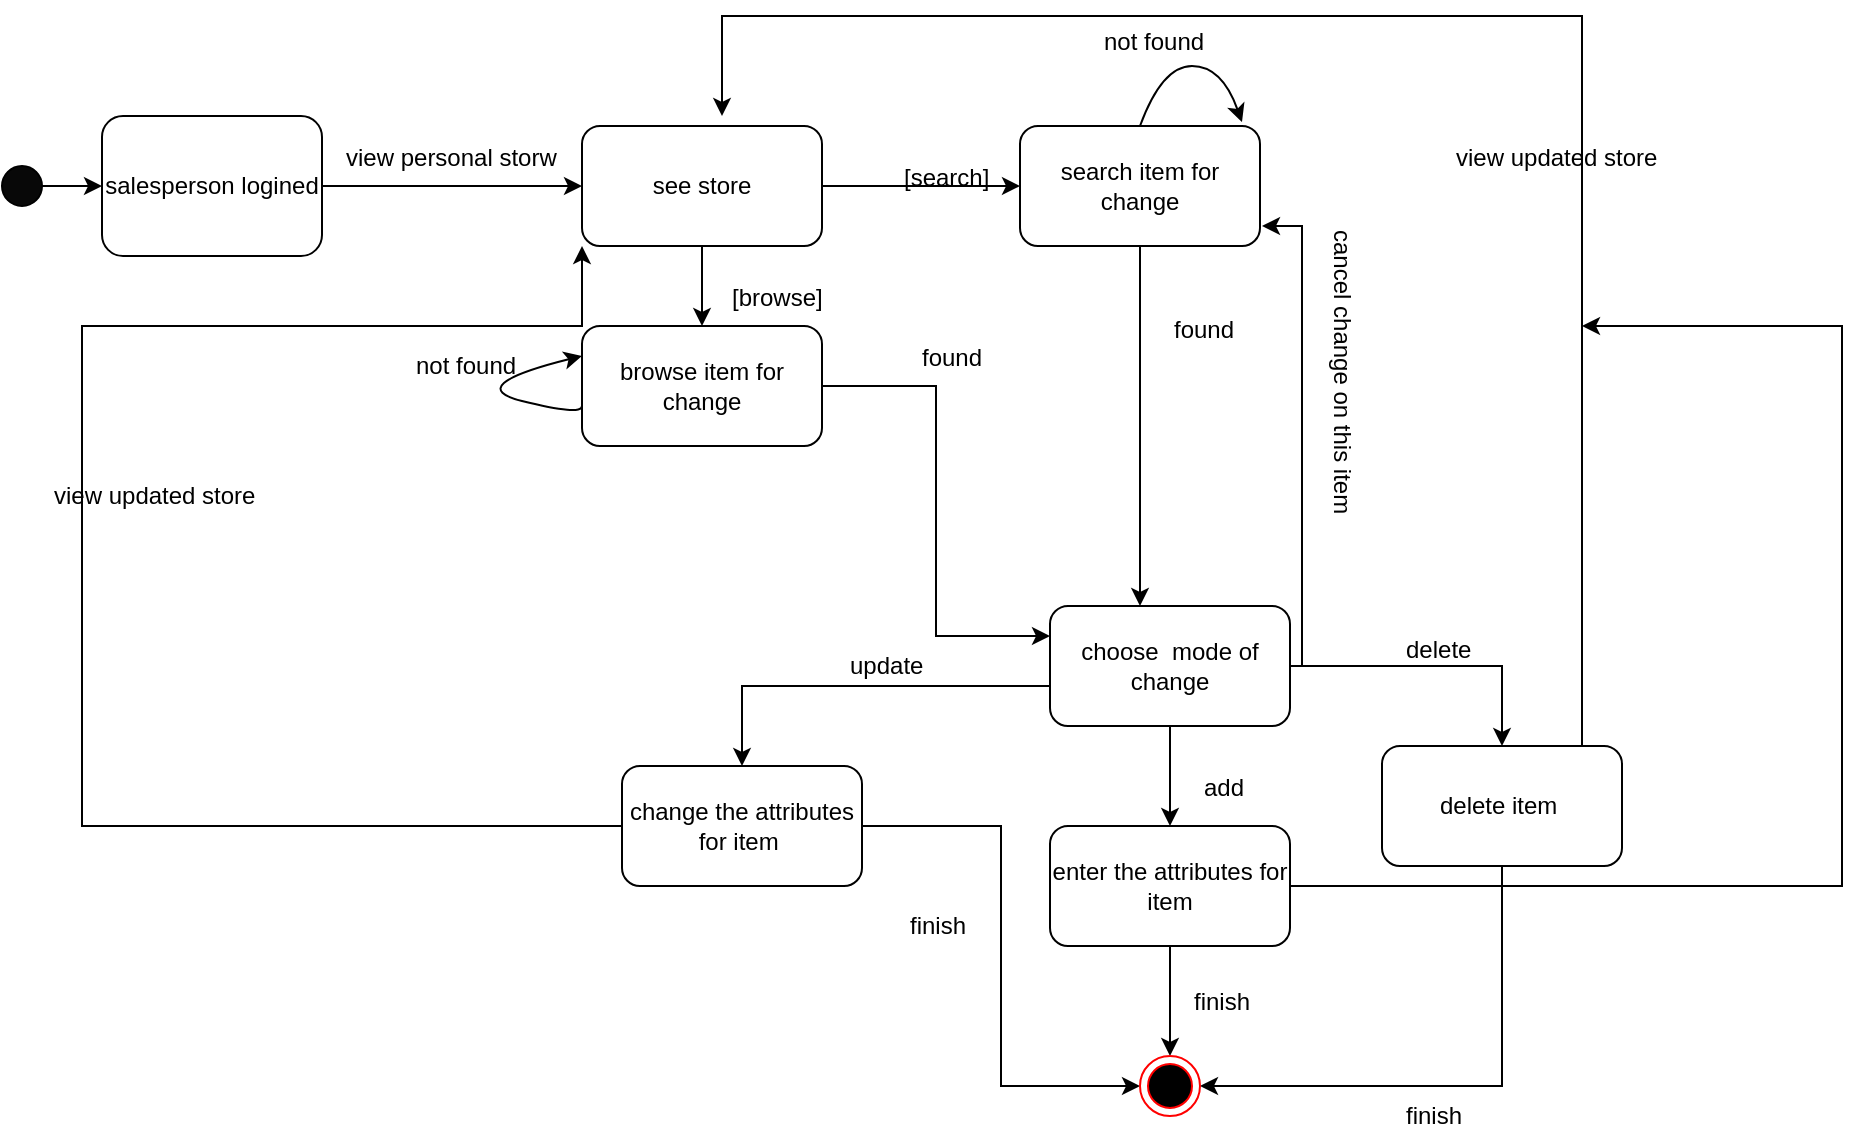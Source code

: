 <mxfile version="10.6.7" type="github"><diagram id="wPga9N5ISyO6215NyDkI" name="Page-1"><mxGraphModel dx="1080" dy="1545" grid="1" gridSize="10" guides="1" tooltips="1" connect="1" arrows="1" fold="1" page="1" pageScale="1" pageWidth="850" pageHeight="1100" math="0" shadow="0"><root><mxCell id="0"/><mxCell id="1" parent="0"/><mxCell id="Ntez9VUMRJEn5gI9lKWw-2" style="edgeStyle=orthogonalEdgeStyle;rounded=0;orthogonalLoop=1;jettySize=auto;html=1;" parent="1" source="Ntez9VUMRJEn5gI9lKWw-1" target="Ntez9VUMRJEn5gI9lKWw-3" edge="1"><mxGeometry relative="1" as="geometry"><mxPoint x="130" y="30" as="targetPoint"/></mxGeometry></mxCell><mxCell id="Ntez9VUMRJEn5gI9lKWw-1" value="" style="ellipse;whiteSpace=wrap;html=1;fillColor=#080808;" parent="1" vertex="1"><mxGeometry x="20" y="20" width="20" height="20" as="geometry"/></mxCell><mxCell id="Ntez9VUMRJEn5gI9lKWw-4" style="edgeStyle=orthogonalEdgeStyle;rounded=0;orthogonalLoop=1;jettySize=auto;html=1;" parent="1" source="Ntez9VUMRJEn5gI9lKWw-3" target="Ntez9VUMRJEn5gI9lKWw-5" edge="1"><mxGeometry relative="1" as="geometry"><mxPoint x="370" y="30" as="targetPoint"/></mxGeometry></mxCell><mxCell id="Ntez9VUMRJEn5gI9lKWw-3" value="salesperson logined" style="rounded=1;whiteSpace=wrap;html=1;" parent="1" vertex="1"><mxGeometry x="70" y="-5" width="110" height="70" as="geometry"/></mxCell><mxCell id="Ntez9VUMRJEn5gI9lKWw-6" style="edgeStyle=orthogonalEdgeStyle;rounded=0;orthogonalLoop=1;jettySize=auto;html=1;" parent="1" source="Ntez9VUMRJEn5gI9lKWw-5" target="Ntez9VUMRJEn5gI9lKWw-7" edge="1"><mxGeometry relative="1" as="geometry"><mxPoint x="540" y="30" as="targetPoint"/></mxGeometry></mxCell><mxCell id="Ntez9VUMRJEn5gI9lKWw-10" style="edgeStyle=orthogonalEdgeStyle;rounded=0;orthogonalLoop=1;jettySize=auto;html=1;" parent="1" source="Ntez9VUMRJEn5gI9lKWw-5" target="Ntez9VUMRJEn5gI9lKWw-11" edge="1"><mxGeometry relative="1" as="geometry"><mxPoint x="370" y="130" as="targetPoint"/></mxGeometry></mxCell><mxCell id="Ntez9VUMRJEn5gI9lKWw-5" value="see store" style="rounded=1;whiteSpace=wrap;html=1;" parent="1" vertex="1"><mxGeometry x="310" width="120" height="60" as="geometry"/></mxCell><mxCell id="Ntez9VUMRJEn5gI9lKWw-8" style="edgeStyle=orthogonalEdgeStyle;rounded=0;orthogonalLoop=1;jettySize=auto;html=1;" parent="1" source="Ntez9VUMRJEn5gI9lKWw-7" target="Ntez9VUMRJEn5gI9lKWw-9" edge="1"><mxGeometry relative="1" as="geometry"><mxPoint x="540" y="160" as="targetPoint"/><Array as="points"><mxPoint x="589" y="190"/><mxPoint x="589" y="190"/></Array></mxGeometry></mxCell><mxCell id="Ntez9VUMRJEn5gI9lKWw-7" value="search item for change" style="rounded=1;whiteSpace=wrap;html=1;" parent="1" vertex="1"><mxGeometry x="529" width="120" height="60" as="geometry"/></mxCell><mxCell id="Ntez9VUMRJEn5gI9lKWw-18" style="edgeStyle=orthogonalEdgeStyle;rounded=0;orthogonalLoop=1;jettySize=auto;html=1;" parent="1" source="Ntez9VUMRJEn5gI9lKWw-9" target="Ntez9VUMRJEn5gI9lKWw-19" edge="1"><mxGeometry relative="1" as="geometry"><mxPoint x="604" y="380" as="targetPoint"/></mxGeometry></mxCell><mxCell id="Ntez9VUMRJEn5gI9lKWw-36" style="edgeStyle=orthogonalEdgeStyle;rounded=0;orthogonalLoop=1;jettySize=auto;html=1;" parent="1" source="Ntez9VUMRJEn5gI9lKWw-9" target="Ntez9VUMRJEn5gI9lKWw-39" edge="1"><mxGeometry relative="1" as="geometry"><mxPoint x="390" y="350" as="targetPoint"/><Array as="points"><mxPoint x="390" y="280"/></Array></mxGeometry></mxCell><mxCell id="Ntez9VUMRJEn5gI9lKWw-40" style="edgeStyle=orthogonalEdgeStyle;rounded=0;orthogonalLoop=1;jettySize=auto;html=1;" parent="1" source="Ntez9VUMRJEn5gI9lKWw-9" target="Ntez9VUMRJEn5gI9lKWw-43" edge="1"><mxGeometry relative="1" as="geometry"><mxPoint x="770" y="340" as="targetPoint"/></mxGeometry></mxCell><mxCell id="VDpJnEhKbvuYKpcYkeXk-1" style="edgeStyle=orthogonalEdgeStyle;rounded=0;orthogonalLoop=1;jettySize=auto;html=1;" edge="1" parent="1" source="Ntez9VUMRJEn5gI9lKWw-9"><mxGeometry relative="1" as="geometry"><mxPoint x="650" y="50" as="targetPoint"/><Array as="points"><mxPoint x="670" y="270"/><mxPoint x="670" y="50"/></Array></mxGeometry></mxCell><mxCell id="Ntez9VUMRJEn5gI9lKWw-9" value="choose&amp;nbsp; mode of change" style="rounded=1;whiteSpace=wrap;html=1;" parent="1" vertex="1"><mxGeometry x="544" y="240" width="120" height="60" as="geometry"/></mxCell><mxCell id="Ntez9VUMRJEn5gI9lKWw-37" style="edgeStyle=orthogonalEdgeStyle;rounded=0;orthogonalLoop=1;jettySize=auto;html=1;entryX=0;entryY=0.25;entryDx=0;entryDy=0;" parent="1" source="Ntez9VUMRJEn5gI9lKWw-11" target="Ntez9VUMRJEn5gI9lKWw-9" edge="1"><mxGeometry relative="1" as="geometry"/></mxCell><mxCell id="Ntez9VUMRJEn5gI9lKWw-11" value="browse item for change" style="rounded=1;whiteSpace=wrap;html=1;" parent="1" vertex="1"><mxGeometry x="310" y="100" width="120" height="60" as="geometry"/></mxCell><mxCell id="Ntez9VUMRJEn5gI9lKWw-14" value="found" style="text;html=1;resizable=0;points=[];autosize=1;align=left;verticalAlign=top;spacingTop=-4;" parent="1" vertex="1"><mxGeometry x="604" y="92" width="50" height="20" as="geometry"/></mxCell><mxCell id="Ntez9VUMRJEn5gI9lKWw-15" value="not found" style="text;html=1;resizable=0;points=[];autosize=1;align=left;verticalAlign=top;spacingTop=-4;" parent="1" vertex="1"><mxGeometry x="569" y="-52" width="70" height="20" as="geometry"/></mxCell><mxCell id="Ntez9VUMRJEn5gI9lKWw-49" style="edgeStyle=orthogonalEdgeStyle;rounded=0;orthogonalLoop=1;jettySize=auto;html=1;" parent="1" source="Ntez9VUMRJEn5gI9lKWw-19" edge="1"><mxGeometry relative="1" as="geometry"><mxPoint x="810" y="100" as="targetPoint"/><Array as="points"><mxPoint x="940" y="380"/><mxPoint x="940" y="100"/></Array></mxGeometry></mxCell><mxCell id="Ntez9VUMRJEn5gI9lKWw-51" style="edgeStyle=orthogonalEdgeStyle;rounded=0;orthogonalLoop=1;jettySize=auto;html=1;" parent="1" source="Ntez9VUMRJEn5gI9lKWw-19" target="Ntez9VUMRJEn5gI9lKWw-52" edge="1"><mxGeometry relative="1" as="geometry"><mxPoint x="604" y="480" as="targetPoint"/></mxGeometry></mxCell><mxCell id="Ntez9VUMRJEn5gI9lKWw-19" value="enter the attributes for item&lt;br&gt;" style="rounded=1;whiteSpace=wrap;html=1;" parent="1" vertex="1"><mxGeometry x="544" y="350" width="120" height="60" as="geometry"/></mxCell><mxCell id="Ntez9VUMRJEn5gI9lKWw-22" value="" style="curved=1;endArrow=classic;html=1;exitX=0.5;exitY=0;exitDx=0;exitDy=0;entryX=0.925;entryY=-0.033;entryDx=0;entryDy=0;entryPerimeter=0;" parent="1" source="Ntez9VUMRJEn5gI9lKWw-7" target="Ntez9VUMRJEn5gI9lKWw-7" edge="1"><mxGeometry width="50" height="50" relative="1" as="geometry"><mxPoint x="550" y="-30" as="sourcePoint"/><mxPoint x="600" y="-80" as="targetPoint"/><Array as="points"><mxPoint x="600" y="-30"/><mxPoint x="630" y="-30"/></Array></mxGeometry></mxCell><mxCell id="Ntez9VUMRJEn5gI9lKWw-23" value="not found" style="text;html=1;resizable=0;points=[];autosize=1;align=left;verticalAlign=top;spacingTop=-4;" parent="1" vertex="1"><mxGeometry x="225" y="110" width="70" height="20" as="geometry"/></mxCell><mxCell id="Ntez9VUMRJEn5gI9lKWw-25" value="" style="curved=1;endArrow=classic;html=1;entryX=0;entryY=0.25;entryDx=0;entryDy=0;" parent="1" target="Ntez9VUMRJEn5gI9lKWw-11" edge="1"><mxGeometry width="50" height="50" relative="1" as="geometry"><mxPoint x="310" y="140" as="sourcePoint"/><mxPoint x="310" y="95" as="targetPoint"/><Array as="points"><mxPoint x="310" y="145"/><mxPoint x="250" y="130"/></Array></mxGeometry></mxCell><mxCell id="Ntez9VUMRJEn5gI9lKWw-27" value="found" style="text;html=1;resizable=0;points=[];autosize=1;align=left;verticalAlign=top;spacingTop=-4;" parent="1" vertex="1"><mxGeometry x="478" y="106" width="50" height="20" as="geometry"/></mxCell><mxCell id="Ntez9VUMRJEn5gI9lKWw-29" value="add" style="text;html=1;resizable=0;points=[];autosize=1;align=left;verticalAlign=top;spacingTop=-4;" parent="1" vertex="1"><mxGeometry x="619" y="321" width="40" height="20" as="geometry"/></mxCell><mxCell id="Ntez9VUMRJEn5gI9lKWw-30" value="[search]" style="text;html=1;resizable=0;points=[];autosize=1;align=left;verticalAlign=top;spacingTop=-4;" parent="1" vertex="1"><mxGeometry x="469" y="16" width="60" height="20" as="geometry"/></mxCell><mxCell id="Ntez9VUMRJEn5gI9lKWw-31" value="[browse]" style="text;html=1;resizable=0;points=[];autosize=1;align=left;verticalAlign=top;spacingTop=-4;" parent="1" vertex="1"><mxGeometry x="383" y="76" width="60" height="20" as="geometry"/></mxCell><mxCell id="Ntez9VUMRJEn5gI9lKWw-32" value="view personal storw" style="text;html=1;resizable=0;points=[];autosize=1;align=left;verticalAlign=top;spacingTop=-4;" parent="1" vertex="1"><mxGeometry x="190" y="6" width="120" height="20" as="geometry"/></mxCell><mxCell id="Ntez9VUMRJEn5gI9lKWw-44" style="edgeStyle=orthogonalEdgeStyle;rounded=0;orthogonalLoop=1;jettySize=auto;html=1;entryX=0;entryY=1;entryDx=0;entryDy=0;entryPerimeter=0;" parent="1" source="Ntez9VUMRJEn5gI9lKWw-39" target="Ntez9VUMRJEn5gI9lKWw-5" edge="1"><mxGeometry relative="1" as="geometry"><Array as="points"><mxPoint x="60" y="350"/><mxPoint x="60" y="100"/><mxPoint x="310" y="100"/></Array></mxGeometry></mxCell><mxCell id="Ntez9VUMRJEn5gI9lKWw-53" style="edgeStyle=orthogonalEdgeStyle;rounded=0;orthogonalLoop=1;jettySize=auto;html=1;entryX=0;entryY=0.5;entryDx=0;entryDy=0;" parent="1" source="Ntez9VUMRJEn5gI9lKWw-39" target="Ntez9VUMRJEn5gI9lKWw-52" edge="1"><mxGeometry relative="1" as="geometry"/></mxCell><mxCell id="Ntez9VUMRJEn5gI9lKWw-39" value="change the attributes for item&amp;nbsp;" style="rounded=1;whiteSpace=wrap;html=1;" parent="1" vertex="1"><mxGeometry x="330" y="320" width="120" height="60" as="geometry"/></mxCell><mxCell id="Ntez9VUMRJEn5gI9lKWw-41" value="update" style="text;html=1;resizable=0;points=[];autosize=1;align=left;verticalAlign=top;spacingTop=-4;" parent="1" vertex="1"><mxGeometry x="442" y="260" width="50" height="20" as="geometry"/></mxCell><mxCell id="Ntez9VUMRJEn5gI9lKWw-42" value="delete" style="text;html=1;resizable=0;points=[];autosize=1;align=left;verticalAlign=top;spacingTop=-4;" parent="1" vertex="1"><mxGeometry x="720" y="252" width="50" height="20" as="geometry"/></mxCell><mxCell id="Ntez9VUMRJEn5gI9lKWw-46" style="edgeStyle=orthogonalEdgeStyle;rounded=0;orthogonalLoop=1;jettySize=auto;html=1;" parent="1" edge="1"><mxGeometry relative="1" as="geometry"><mxPoint x="380" y="-5" as="targetPoint"/><mxPoint x="810" y="315" as="sourcePoint"/><Array as="points"><mxPoint x="810" y="-55"/><mxPoint x="380" y="-55"/></Array></mxGeometry></mxCell><mxCell id="Ntez9VUMRJEn5gI9lKWw-54" style="edgeStyle=orthogonalEdgeStyle;rounded=0;orthogonalLoop=1;jettySize=auto;html=1;entryX=1;entryY=0.5;entryDx=0;entryDy=0;" parent="1" source="Ntez9VUMRJEn5gI9lKWw-43" target="Ntez9VUMRJEn5gI9lKWw-52" edge="1"><mxGeometry relative="1" as="geometry"><Array as="points"><mxPoint x="770" y="480"/></Array></mxGeometry></mxCell><mxCell id="Ntez9VUMRJEn5gI9lKWw-43" value="&lt;span&gt;delete item&amp;nbsp;&lt;/span&gt;" style="rounded=1;whiteSpace=wrap;html=1;" parent="1" vertex="1"><mxGeometry x="710" y="310" width="120" height="60" as="geometry"/></mxCell><mxCell id="Ntez9VUMRJEn5gI9lKWw-45" value="view updated store" style="text;html=1;resizable=0;points=[];autosize=1;align=left;verticalAlign=top;spacingTop=-4;" parent="1" vertex="1"><mxGeometry x="44" y="175" width="120" height="20" as="geometry"/></mxCell><mxCell id="Ntez9VUMRJEn5gI9lKWw-48" value="view updated store" style="text;html=1;resizable=0;points=[];autosize=1;align=left;verticalAlign=top;spacingTop=-4;" parent="1" vertex="1"><mxGeometry x="745" y="6" width="120" height="20" as="geometry"/></mxCell><mxCell id="Ntez9VUMRJEn5gI9lKWw-52" value="" style="ellipse;html=1;shape=endState;fillColor=#000000;strokeColor=#ff0000;" parent="1" vertex="1"><mxGeometry x="589" y="465" width="30" height="30" as="geometry"/></mxCell><mxCell id="Ntez9VUMRJEn5gI9lKWw-55" value="finish" style="text;html=1;resizable=0;points=[];autosize=1;align=left;verticalAlign=top;spacingTop=-4;" parent="1" vertex="1"><mxGeometry x="720" y="485" width="40" height="20" as="geometry"/></mxCell><mxCell id="Ntez9VUMRJEn5gI9lKWw-56" value="finish" style="text;html=1;resizable=0;points=[];autosize=1;align=left;verticalAlign=top;spacingTop=-4;" parent="1" vertex="1"><mxGeometry x="472" y="390" width="40" height="20" as="geometry"/></mxCell><mxCell id="Ntez9VUMRJEn5gI9lKWw-57" value="finish" style="text;html=1;resizable=0;points=[];autosize=1;align=left;verticalAlign=top;spacingTop=-4;" parent="1" vertex="1"><mxGeometry x="614" y="427.5" width="40" height="20" as="geometry"/></mxCell><mxCell id="VDpJnEhKbvuYKpcYkeXk-2" value="cancel change on this item" style="text;html=1;resizable=0;points=[];autosize=1;align=left;verticalAlign=top;spacingTop=-4;rotation=90;" vertex="1" parent="1"><mxGeometry x="610" y="120" width="160" height="20" as="geometry"/></mxCell></root></mxGraphModel></diagram></mxfile>